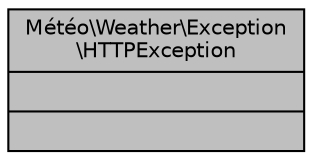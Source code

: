 digraph "Météo\Weather\Exception\HTTPException"
{
 // LATEX_PDF_SIZE
  edge [fontname="Helvetica",fontsize="10",labelfontname="Helvetica",labelfontsize="10"];
  node [fontname="Helvetica",fontsize="10",shape=record];
  Node1 [label="{Météo\\Weather\\Exception\l\\HTTPException\n||}",height=0.2,width=0.4,color="black", fillcolor="grey75", style="filled", fontcolor="black",tooltip=" "];
}
